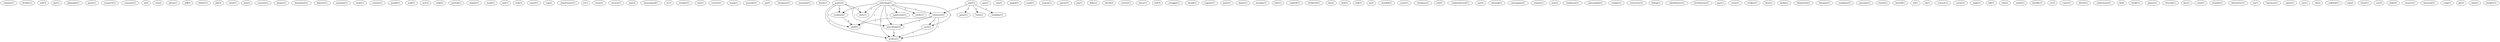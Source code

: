digraph G {
  cloutier [ label="cloutier(1)" ];
  hrudey [ label="hrudey(1)" ];
  mtl [ label="mtl(3)" ];
  put [ label="put(1)" ];
  jablonski [ label="jablonski(1)" ];
  grant [ label="grant(1)" ];
  research [ label="research(1)" ];
  someone [ label="someone(1)" ];
  sj [ label="sj(4)" ];
  ron [ label="ron(2)" ];
  glenn [ label="glenn(1)" ];
  jeff [ label="jeff(2)" ];
  hebert [ label="hebert(1)" ];
  phi [ label="phi(3)" ];
  chris [ label="chris(1)" ];
  jim [ label="jim(2)" ];
  essensa [ label="essensa(1)" ];
  draper [ label="draper(1)" ];
  lenarduzzi [ label="lenarduzzi(1)" ];
  flaherty [ label="flaherty(1)" ];
  wamsley [ label="wamsley(1)" ];
  waite [ label="waite(1)" ];
  contact [ label="contact(1)" ];
  joseph [ label="joseph(1)" ];
  neill [ label="neill(1)" ];
  nyr [ label="nyr(3)" ];
  robb [ label="robb(1)" ];
  patrick [ label="patrick(1)" ];
  chabot [ label="chabot(1)" ];
  mark [ label="mark(1)" ];
  pat [ label="pat(1)" ];
  rick [ label="rick(3)" ];
  mario [ label="mario(1)" ];
  sog [ label="sog(2)" ];
  department [ label="department(1)" ];
  jc [ label="jc(1)" ];
  reese [ label="reese(1)" ];
  racicot [ label="racicot(1)" ];
  que [ label="que(3)" ];
  beauregard [ label="beauregard(1)" ];
  sc [ label="sc(1)" ];
  stauber [ label="stauber(1)" ];
  site [ label="site(1)" ];
  roussel [ label="roussel(1)" ];
  moog [ label="moog(1)" ];
  gosselin [ label="gosselin(1)" ];
  ga [ label="ga(2)" ];
  bergeron [ label="bergeron(1)" ];
  assistant [ label="assistant(1)" ];
  know [ label="know(1)" ];
  individual [ label="individual(1)" ];
  appreciate [ label="appreciate(1)" ];
  verify [ label="verify(1)" ];
  volunteer [ label="volunteer(2)" ];
  save [ label="save(2)" ];
  percentage [ label="percentage(3)" ];
  archive [ label="archive(1)" ];
  coulman [ label="coulman(2)" ];
  date [ label="date(1)" ];
  goal [ label="goal(2)" ];
  apr [ label="apr(1)" ];
  van [ label="van(2)" ];
  puppa [ label="puppa(1)" ];
  send [ label="send(1)" ];
  season [ label="season(1)" ];
  potvin [ label="potvin(1)" ];
  jon [ label="jon(1)" ];
  kelly [ label="kelly(1)" ];
  david [ label="david(2)" ];
  mail [ label="mail(3)" ];
  town [ label="town(1)" ];
  weekday [ label="weekday(1)" ];
  game [ label="game(1)" ];
  terreri [ label="terreri(1)" ];
  darcy [ label="darcy(1)" ];
  buf [ label="buf(3)" ];
  wregget [ label="wregget(1)" ];
  hasek [ label="hasek(1)" ];
  tugnutt [ label="tugnutt(1)" ];
  print [ label="print(1)" ];
  danny [ label="danny(1)" ];
  tuesday [ label="tuesday(1)" ];
  fuhr [ label="fuhr(1)" ];
  ranford [ label="ranford(1)" ];
  frederick [ label="frederick(1)" ];
  det [ label="det(2)" ];
  kirk [ label="kirk(1)" ];
  bob [ label="bob(1)" ];
  nj [ label="nj(2)" ];
  wendell [ label="wendell(1)" ];
  casey [ label="casey(1)" ];
  riendeau [ label="riendeau(1)" ];
  tim [ label="tim(1)" ];
  vanbiesbrouck [ label="vanbiesbrouck(1)" ];
  nyi [ label="nyi(3)" ];
  dominik [ label="dominik(1)" ];
  newspaper [ label="newspaper(1)" ];
  tommy [ label="tommy(1)" ];
  min [ label="min(2)" ];
  goalie [ label="goalie(2)" ];
  saskatoon [ label="saskatoon(1)" ];
  pietrangelo [ label="pietrangelo(1)" ];
  sunday [ label="sunday(1)" ];
  university [ label="university(1)" ];
  kolzig [ label="kolzig(1)" ];
  sidorkiewicz [ label="sidorkiewicz(1)" ];
  berthiaume [ label="berthiaume(1)" ];
  guy [ label="guy(1)" ];
  corey [ label="corey(1)" ];
  trefilov [ label="trefilov(1)" ];
  fiset [ label="fiset(1)" ];
  dafoe [ label="dafoe(1)" ];
  fitzpatrick [ label="fitzpatrick(1)" ];
  beaupre [ label="beaupre(1)" ];
  stephane [ label="stephane(2)" ];
  goverde [ label="goverde(1)" ];
  lorenz [ label="lorenz(1)" ];
  hextall [ label="hextall(1)" ];
  ed [ label="ed(1)" ];
  sk [ label="sk(1)" ];
  science [ label="science(1)" ];
  corrie [ label="corrie(1)" ];
  wade [ label="wade(1)" ];
  bill [ label="bill(1)" ];
  tom [ label="tom(2)" ];
  andre [ label="andre(1)" ];
  knickle [ label="knickle(1)" ];
  sv [ label="sv(2)" ];
  curtis [ label="curtis(1)" ];
  hirsch [ label="hirsch(1)" ];
  soderstrom [ label="soderstrom(1)" ];
  tb [ label="tb(4)" ];
  burke [ label="burke(1)" ];
  player [ label="player(1)" ];
  hrivnak [ label="hrivnak(1)" ];
  kay [ label="kay(1)" ];
  note [ label="note(1)" ];
  lemelin [ label="lemelin(1)" ];
  laboratory [ label="laboratory(1)" ];
  tm [ label="tm(1)" ];
  barrasso [ label="barrasso(1)" ];
  peter [ label="peter(1)" ];
  roy [ label="roy(1)" ];
  chi [ label="chi(2)" ];
  wakaluk [ label="wakaluk(1)" ];
  mp [ label="mp(2)" ];
  brian [ label="brian(1)" ];
  tor [ label="tor(3)" ];
  mike [ label="mike(5)" ];
  receive [ label="receive(1)" ];
  hayward [ label="hayward(1)" ];
  craig [ label="craig(1)" ];
  pit [ label="pit(2)" ];
  edm [ label="edm(2)" ];
  hackett [ label="hackett(1)" ];
  individual -> appreciate [ label="1" ];
  individual -> verify [ label="1" ];
  individual -> volunteer [ label="1" ];
  individual -> save [ label="1" ];
  individual -> percentage [ label="1" ];
  individual -> archive [ label="1" ];
  individual -> coulman [ label="1" ];
  individual -> date [ label="1" ];
  individual -> goal [ label="1" ];
  mail -> town [ label="1" ];
  mail -> volunteer [ label="1" ];
  mail -> weekday [ label="1" ];
  mail -> game [ label="1" ];
  volunteer -> save [ label="1" ];
  volunteer -> percentage [ label="1" ];
  volunteer -> archive [ label="1" ];
  volunteer -> goal [ label="1" ];
  save -> archive [ label="1" ];
  goalie -> percentage [ label="1" ];
  goalie -> archive [ label="1" ];
  goalie -> coulman [ label="1" ];
  goalie -> date [ label="1" ];
  goalie -> goal [ label="1" ];
  percentage -> archive [ label="1" ];
  coulman -> goal [ label="2" ];
}
